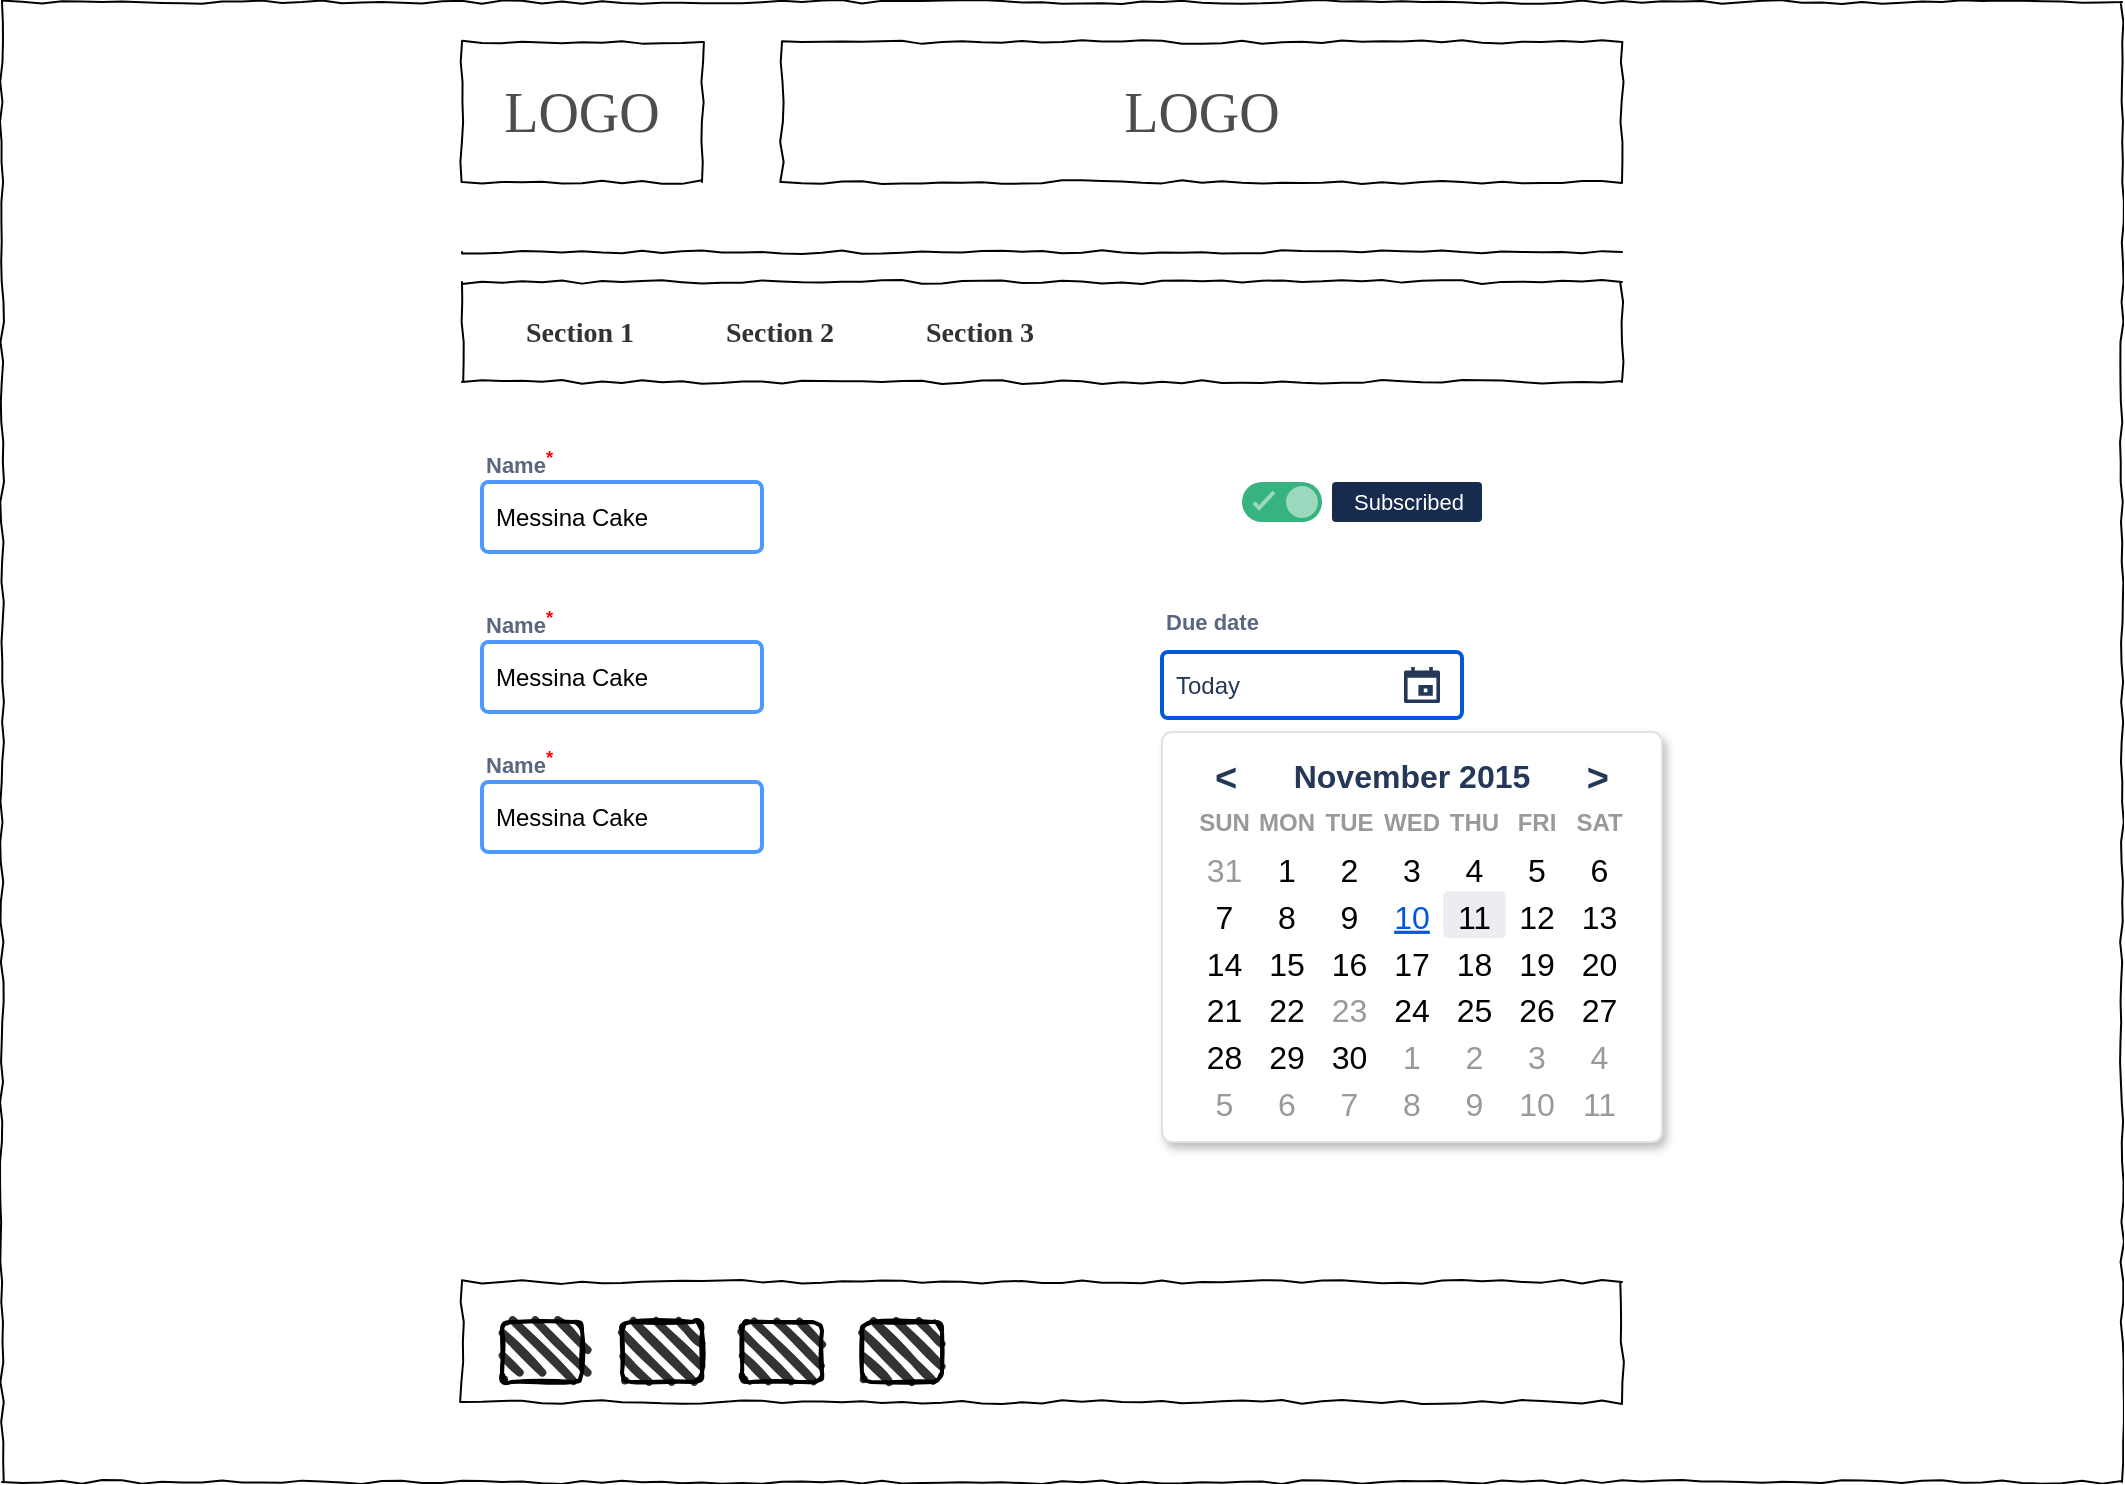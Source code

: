 <mxfile version="13.4.5" type="device"><diagram name="Page-1" id="03018318-947c-dd8e-b7a3-06fadd420f32"><mxGraphModel dx="868" dy="401" grid="1" gridSize="10" guides="1" tooltips="1" connect="1" arrows="1" fold="1" page="1" pageScale="1" pageWidth="1100" pageHeight="850" background="#ffffff" math="0" shadow="0"><root><mxCell id="0"/><mxCell id="1" parent="0"/><mxCell id="677b7b8949515195-1" value="" style="whiteSpace=wrap;html=1;rounded=0;shadow=0;labelBackgroundColor=none;strokeColor=#000000;strokeWidth=1;fillColor=none;fontFamily=Verdana;fontSize=12;fontColor=#000000;align=center;comic=1;" parent="1" vertex="1"><mxGeometry x="20" y="20" width="1060" height="740" as="geometry"/></mxCell><mxCell id="677b7b8949515195-2" value="&lt;font face=&quot;Lucida Console&quot; color=&quot;#4d4d4d&quot;&gt;LOGO&lt;/font&gt;" style="whiteSpace=wrap;html=1;rounded=0;shadow=0;labelBackgroundColor=none;strokeWidth=1;fontFamily=Verdana;fontSize=28;align=center;comic=1;" parent="1" vertex="1"><mxGeometry x="250" y="40" width="120" height="70" as="geometry"/></mxCell><mxCell id="677b7b8949515195-9" value="" style="line;strokeWidth=1;html=1;rounded=0;shadow=0;labelBackgroundColor=none;fillColor=none;fontFamily=Verdana;fontSize=14;fontColor=#000000;align=center;comic=1;" parent="1" vertex="1"><mxGeometry x="250" y="140" width="580" height="10" as="geometry"/></mxCell><mxCell id="677b7b8949515195-10" value="" style="whiteSpace=wrap;html=1;rounded=0;shadow=0;labelBackgroundColor=none;strokeWidth=1;fillColor=none;fontFamily=Verdana;fontSize=12;align=center;comic=1;" parent="1" vertex="1"><mxGeometry x="250" y="160" width="580" height="50" as="geometry"/></mxCell><mxCell id="677b7b8949515195-11" value="&lt;font color=&quot;#333333&quot;&gt;Section 1&lt;/font&gt;" style="text;html=1;points=[];align=left;verticalAlign=top;spacingTop=-4;fontSize=14;fontFamily=Lucida Console;fontStyle=1" parent="1" vertex="1"><mxGeometry x="280" y="175" width="60" height="20" as="geometry"/></mxCell><mxCell id="677b7b8949515195-12" value="&lt;font color=&quot;#333333&quot; face=&quot;Lucida Console&quot;&gt;&lt;b&gt;Section 2&lt;/b&gt;&lt;/font&gt;" style="text;html=1;points=[];align=left;verticalAlign=top;spacingTop=-4;fontSize=14;fontFamily=Verdana" parent="1" vertex="1"><mxGeometry x="380" y="175" width="70" height="20" as="geometry"/></mxCell><mxCell id="677b7b8949515195-13" value="&lt;font color=&quot;#333333&quot; face=&quot;Lucida Console&quot;&gt;&lt;b&gt;Section 3&lt;/b&gt;&lt;/font&gt;" style="text;html=1;points=[];align=left;verticalAlign=top;spacingTop=-4;fontSize=14;fontFamily=Verdana" parent="1" vertex="1"><mxGeometry x="480" y="175" width="60" height="20" as="geometry"/></mxCell><mxCell id="677b7b8949515195-15" value="&lt;div style=&quot;text-align: justify&quot;&gt;&lt;br&gt;&lt;/div&gt;" style="whiteSpace=wrap;html=1;rounded=0;shadow=0;labelBackgroundColor=none;strokeWidth=1;fillColor=none;fontFamily=Verdana;fontSize=12;align=center;verticalAlign=top;spacing=10;comic=1;" parent="1" vertex="1"><mxGeometry x="250" y="660" width="580" height="60" as="geometry"/></mxCell><mxCell id="tQHcPZWkT2qMHjkOUq4R-1" value="&lt;font face=&quot;Lucida Console&quot; color=&quot;#4d4d4d&quot;&gt;LOGO&lt;/font&gt;" style="whiteSpace=wrap;html=1;rounded=0;shadow=0;labelBackgroundColor=none;strokeWidth=1;fontFamily=Verdana;fontSize=28;align=center;comic=1;" parent="1" vertex="1"><mxGeometry x="410" y="40" width="420" height="70" as="geometry"/></mxCell><mxCell id="tQHcPZWkT2qMHjkOUq4R-10" value="" style="rounded=1;whiteSpace=wrap;html=1;strokeWidth=2;fillWeight=4;hachureGap=8;hachureAngle=45;sketch=1;labelBackgroundColor=none;fillColor=#333333;" parent="1" vertex="1"><mxGeometry x="270" y="680" width="40" height="30" as="geometry"/></mxCell><mxCell id="tQHcPZWkT2qMHjkOUq4R-11" value="" style="rounded=1;whiteSpace=wrap;html=1;strokeWidth=2;fillWeight=4;hachureGap=8;hachureAngle=45;sketch=1;labelBackgroundColor=none;fillColor=#333333;" parent="1" vertex="1"><mxGeometry x="330" y="680" width="40" height="30" as="geometry"/></mxCell><mxCell id="tQHcPZWkT2qMHjkOUq4R-13" value="" style="rounded=1;whiteSpace=wrap;html=1;strokeWidth=2;fillWeight=4;hachureGap=8;hachureAngle=45;sketch=1;labelBackgroundColor=none;fillColor=#333333;" parent="1" vertex="1"><mxGeometry x="450" y="680" width="40" height="30" as="geometry"/></mxCell><mxCell id="tQHcPZWkT2qMHjkOUq4R-14" value="" style="rounded=1;whiteSpace=wrap;html=1;strokeWidth=2;fillWeight=4;hachureGap=8;hachureAngle=45;sketch=1;labelBackgroundColor=none;fillColor=#333333;" parent="1" vertex="1"><mxGeometry x="390" y="680" width="40" height="30" as="geometry"/></mxCell><mxCell id="EK8EkZ7tELel_YDQfqjY-1" value="Name&lt;sup&gt;&lt;font color=&quot;#ff0000&quot;&gt;*&lt;/font&gt;&lt;/sup&gt;" style="fillColor=none;strokeColor=none;html=1;fontSize=11;fontStyle=0;align=left;fontColor=#596780;fontStyle=1;fontSize=11" vertex="1" parent="1"><mxGeometry x="260" y="240" width="140" height="20" as="geometry"/></mxCell><mxCell id="EK8EkZ7tELel_YDQfqjY-2" value="Messina Cake" style="rounded=1;arcSize=9;align=left;spacingLeft=5;strokeColor=#4C9AFF;html=1;strokeWidth=2;fontSize=12" vertex="1" parent="1"><mxGeometry x="260" y="260" width="140" height="35" as="geometry"/></mxCell><mxCell id="EK8EkZ7tELel_YDQfqjY-3" value="" style="fillColor=#36B37E;strokeColor=none;rounded=1;arcSize=50" vertex="1" parent="1"><mxGeometry x="640" y="260" width="40" height="20" as="geometry"/></mxCell><mxCell id="EK8EkZ7tELel_YDQfqjY-4" value="" style="shape=ellipse;strokeColor=none;fillColor=#9AD9BE" vertex="1" parent="EK8EkZ7tELel_YDQfqjY-3"><mxGeometry x="1" y="0.5" width="16" height="16" relative="1" as="geometry"><mxPoint x="-18" y="-8" as="offset"/></mxGeometry></mxCell><mxCell id="EK8EkZ7tELel_YDQfqjY-5" value="" style="html=1;shadow=0;dashed=0;shape=mxgraph.atlassian.check;strokeColor=#9AD9BE;strokeWidth=2" vertex="1" parent="EK8EkZ7tELel_YDQfqjY-3"><mxGeometry y="0.5" width="10" height="8" relative="1" as="geometry"><mxPoint x="6" y="-5" as="offset"/></mxGeometry></mxCell><mxCell id="EK8EkZ7tELel_YDQfqjY-6" value="Subscribed" style="rounded=1;arcSize=10;fillColor=#172B4D;strokeColor=none;html=1;fontSize=11;align=center;fontColor=#ffffff;fontStyle=0;fontSize=11" vertex="1" parent="1"><mxGeometry x="685" y="260" width="75" height="20" as="geometry"/></mxCell><mxCell id="EK8EkZ7tELel_YDQfqjY-7" value="Due date" style="fillColor=none;strokeColor=none;html=1;fontSize=11;fontStyle=0;align=left;fontColor=#596780;fontStyle=1;fontSize=11" vertex="1" parent="1"><mxGeometry x="600" y="320" width="240" height="20" as="geometry"/></mxCell><mxCell id="EK8EkZ7tELel_YDQfqjY-8" value="Today" style="rounded=1;arcSize=9;fillColor=#ffffff;align=left;spacingLeft=5;strokeColor=#0057D8;html=1;strokeWidth=2;fontColor=#253858;fontSize=12" vertex="1" parent="1"><mxGeometry x="600" y="345" width="150" height="33" as="geometry"/></mxCell><mxCell id="EK8EkZ7tELel_YDQfqjY-9" value="" style="shape=mxgraph.gmdl.calendar;fillColor=#253858;strokeColor=none" vertex="1" parent="EK8EkZ7tELel_YDQfqjY-8"><mxGeometry x="1" y="0.5" width="18" height="18" relative="1" as="geometry"><mxPoint x="-29" y="-9" as="offset"/></mxGeometry></mxCell><mxCell id="EK8EkZ7tELel_YDQfqjY-10" value="" style="shape=mxgraph.mockup.forms.rrect;rSize=5;strokeColor=#DFE1E5;fillColor=#ffffff;shadow=1" vertex="1" parent="1"><mxGeometry x="600" y="385" width="250" height="205" as="geometry"/></mxCell><mxCell id="EK8EkZ7tELel_YDQfqjY-11" value="November 2015" style="strokeColor=none;fillColor=none;fontColor=#253858;fontSize=16;fontStyle=1" vertex="1" parent="EK8EkZ7tELel_YDQfqjY-10"><mxGeometry x="46.875" y="9.371" width="156.25" height="23.429" as="geometry"/></mxCell><mxCell id="EK8EkZ7tELel_YDQfqjY-12" value="&lt;" style="strokeColor=none;fillColor=none;fontColor=#253858;fontSize=19;fontStyle=1;" vertex="1" parent="EK8EkZ7tELel_YDQfqjY-10"><mxGeometry x="12.5" y="9.371" width="39.062" height="23.429" as="geometry"/></mxCell><mxCell id="EK8EkZ7tELel_YDQfqjY-13" value="&gt;" style="strokeColor=none;fillColor=none;fontColor=#253858;fontSize=19;fontStyle=1;" vertex="1" parent="EK8EkZ7tELel_YDQfqjY-10"><mxGeometry x="198.438" y="9.371" width="39.062" height="23.429" as="geometry"/></mxCell><mxCell id="EK8EkZ7tELel_YDQfqjY-14" value="SUN" style="strokeColor=none;fillColor=none;fontColor=#999999;fontSize=12;fontStyle=1" vertex="1" parent="EK8EkZ7tELel_YDQfqjY-10"><mxGeometry x="15.625" y="32.8" width="31.25" height="23.429" as="geometry"/></mxCell><mxCell id="EK8EkZ7tELel_YDQfqjY-15" value="MON" style="strokeColor=none;fillColor=none;fontColor=#999999;fontSize=12;fontStyle=1" vertex="1" parent="EK8EkZ7tELel_YDQfqjY-10"><mxGeometry x="46.875" y="32.8" width="31.25" height="23.429" as="geometry"/></mxCell><mxCell id="EK8EkZ7tELel_YDQfqjY-16" value="TUE" style="strokeColor=none;fillColor=none;fontColor=#999999;fontSize=12;fontStyle=1" vertex="1" parent="EK8EkZ7tELel_YDQfqjY-10"><mxGeometry x="78.125" y="32.8" width="31.25" height="23.429" as="geometry"/></mxCell><mxCell id="EK8EkZ7tELel_YDQfqjY-17" value="WED" style="strokeColor=none;fillColor=none;fontColor=#999999;fontSize=12;fontStyle=1" vertex="1" parent="EK8EkZ7tELel_YDQfqjY-10"><mxGeometry x="109.375" y="32.8" width="31.25" height="23.429" as="geometry"/></mxCell><mxCell id="EK8EkZ7tELel_YDQfqjY-18" value="THU" style="strokeColor=none;fillColor=none;fontColor=#999999;fontSize=12;fontStyle=1" vertex="1" parent="EK8EkZ7tELel_YDQfqjY-10"><mxGeometry x="140.625" y="32.8" width="31.25" height="23.429" as="geometry"/></mxCell><mxCell id="EK8EkZ7tELel_YDQfqjY-19" value="FRI" style="strokeColor=none;fillColor=none;fontColor=#999999;fontSize=12;fontStyle=1" vertex="1" parent="EK8EkZ7tELel_YDQfqjY-10"><mxGeometry x="171.875" y="32.8" width="31.25" height="23.429" as="geometry"/></mxCell><mxCell id="EK8EkZ7tELel_YDQfqjY-20" value="SAT" style="strokeColor=none;fillColor=none;fontColor=#999999;fontSize=12;fontStyle=1" vertex="1" parent="EK8EkZ7tELel_YDQfqjY-10"><mxGeometry x="203.125" y="32.8" width="31.25" height="23.429" as="geometry"/></mxCell><mxCell id="EK8EkZ7tELel_YDQfqjY-21" value="31" style="strokeColor=none;fillColor=none;fontColor=#999999;fontSize=16" vertex="1" parent="EK8EkZ7tELel_YDQfqjY-10"><mxGeometry x="15.625" y="56.229" width="31.25" height="23.429" as="geometry"/></mxCell><mxCell id="EK8EkZ7tELel_YDQfqjY-22" value="1" style="strokeColor=none;fillColor=none;fontColor=#000000;fontSize=16" vertex="1" parent="EK8EkZ7tELel_YDQfqjY-10"><mxGeometry x="46.875" y="56.229" width="31.25" height="23.429" as="geometry"/></mxCell><mxCell id="EK8EkZ7tELel_YDQfqjY-23" value="2" style="strokeColor=none;fillColor=none;fontColor=#000000;fontSize=16" vertex="1" parent="EK8EkZ7tELel_YDQfqjY-10"><mxGeometry x="78.125" y="56.229" width="31.25" height="23.429" as="geometry"/></mxCell><mxCell id="EK8EkZ7tELel_YDQfqjY-24" value="3" style="strokeColor=none;fillColor=none;fontColor=#000000;fontSize=16" vertex="1" parent="EK8EkZ7tELel_YDQfqjY-10"><mxGeometry x="109.375" y="56.229" width="31.25" height="23.429" as="geometry"/></mxCell><mxCell id="EK8EkZ7tELel_YDQfqjY-25" value="4" style="strokeColor=none;fillColor=none;fontColor=#000000;fontSize=16" vertex="1" parent="EK8EkZ7tELel_YDQfqjY-10"><mxGeometry x="140.625" y="56.229" width="31.25" height="23.429" as="geometry"/></mxCell><mxCell id="EK8EkZ7tELel_YDQfqjY-26" value="5" style="strokeColor=none;fillColor=none;fontColor=#000000;fontSize=16" vertex="1" parent="EK8EkZ7tELel_YDQfqjY-10"><mxGeometry x="171.875" y="56.229" width="31.25" height="23.429" as="geometry"/></mxCell><mxCell id="EK8EkZ7tELel_YDQfqjY-27" value="6" style="strokeColor=none;fillColor=none;fontColor=#000000;fontSize=16" vertex="1" parent="EK8EkZ7tELel_YDQfqjY-10"><mxGeometry x="203.125" y="56.229" width="31.25" height="23.429" as="geometry"/></mxCell><mxCell id="EK8EkZ7tELel_YDQfqjY-28" value="7" style="strokeColor=none;fillColor=none;fontColor=#000000;fontSize=16" vertex="1" parent="EK8EkZ7tELel_YDQfqjY-10"><mxGeometry x="15.625" y="79.657" width="31.25" height="23.429" as="geometry"/></mxCell><mxCell id="EK8EkZ7tELel_YDQfqjY-29" value="8" style="strokeColor=none;fillColor=none;fontColor=#000000;fontSize=16" vertex="1" parent="EK8EkZ7tELel_YDQfqjY-10"><mxGeometry x="46.875" y="79.657" width="31.25" height="23.429" as="geometry"/></mxCell><mxCell id="EK8EkZ7tELel_YDQfqjY-30" value="9" style="strokeColor=none;fillColor=none;fontColor=#000000;fontSize=16" vertex="1" parent="EK8EkZ7tELel_YDQfqjY-10"><mxGeometry x="78.125" y="79.657" width="31.25" height="23.429" as="geometry"/></mxCell><mxCell id="EK8EkZ7tELel_YDQfqjY-31" value="10" style="strokeColor=none;fillColor=none;fontColor=#0057D8;fontSize=16;fontStyle=4" vertex="1" parent="EK8EkZ7tELel_YDQfqjY-10"><mxGeometry x="109.375" y="79.657" width="31.25" height="23.429" as="geometry"/></mxCell><mxCell id="EK8EkZ7tELel_YDQfqjY-32" value="11" style="strokeColor=none;fillColor=#ECEDF0;fontColor=#000000;fontSize=16;rounded=1;arcSize=10" vertex="1" parent="EK8EkZ7tELel_YDQfqjY-10"><mxGeometry x="140.625" y="79.657" width="31.25" height="23.429" as="geometry"/></mxCell><mxCell id="EK8EkZ7tELel_YDQfqjY-33" value="12" style="strokeColor=none;fillColor=none;fontColor=#000000;fontSize=16" vertex="1" parent="EK8EkZ7tELel_YDQfqjY-10"><mxGeometry x="171.875" y="79.657" width="31.25" height="23.429" as="geometry"/></mxCell><mxCell id="EK8EkZ7tELel_YDQfqjY-34" value="13" style="strokeColor=none;fillColor=none;fontColor=#000000;fontSize=16" vertex="1" parent="EK8EkZ7tELel_YDQfqjY-10"><mxGeometry x="203.125" y="79.657" width="31.25" height="23.429" as="geometry"/></mxCell><mxCell id="EK8EkZ7tELel_YDQfqjY-35" value="14" style="strokeColor=none;fillColor=none;fontColor=#000000;fontSize=16" vertex="1" parent="EK8EkZ7tELel_YDQfqjY-10"><mxGeometry x="15.625" y="103.086" width="31.25" height="23.429" as="geometry"/></mxCell><mxCell id="EK8EkZ7tELel_YDQfqjY-36" value="15" style="strokeColor=none;fillColor=none;fontColor=#000000;fontSize=16" vertex="1" parent="EK8EkZ7tELel_YDQfqjY-10"><mxGeometry x="46.875" y="103.086" width="31.25" height="23.429" as="geometry"/></mxCell><mxCell id="EK8EkZ7tELel_YDQfqjY-37" value="16" style="strokeColor=none;fillColor=none;fontColor=#000000;fontSize=16" vertex="1" parent="EK8EkZ7tELel_YDQfqjY-10"><mxGeometry x="78.125" y="103.086" width="31.25" height="23.429" as="geometry"/></mxCell><mxCell id="EK8EkZ7tELel_YDQfqjY-38" value="17" style="strokeColor=none;fillColor=none;fontColor=#000000;fontSize=16" vertex="1" parent="EK8EkZ7tELel_YDQfqjY-10"><mxGeometry x="109.375" y="103.086" width="31.25" height="23.429" as="geometry"/></mxCell><mxCell id="EK8EkZ7tELel_YDQfqjY-39" value="18" style="strokeColor=none;fillColor=none;fontColor=#000000;fontSize=16" vertex="1" parent="EK8EkZ7tELel_YDQfqjY-10"><mxGeometry x="140.625" y="103.086" width="31.25" height="23.429" as="geometry"/></mxCell><mxCell id="EK8EkZ7tELel_YDQfqjY-40" value="19" style="strokeColor=none;fillColor=none;fontColor=#000000;fontSize=16" vertex="1" parent="EK8EkZ7tELel_YDQfqjY-10"><mxGeometry x="171.875" y="103.086" width="31.25" height="23.429" as="geometry"/></mxCell><mxCell id="EK8EkZ7tELel_YDQfqjY-41" value="20" style="strokeColor=none;fillColor=none;fontColor=#000000;fontSize=16" vertex="1" parent="EK8EkZ7tELel_YDQfqjY-10"><mxGeometry x="203.125" y="103.086" width="31.25" height="23.429" as="geometry"/></mxCell><mxCell id="EK8EkZ7tELel_YDQfqjY-42" value="21" style="strokeColor=none;fillColor=none;fontColor=#000000;fontSize=16" vertex="1" parent="EK8EkZ7tELel_YDQfqjY-10"><mxGeometry x="15.625" y="126.514" width="31.25" height="23.429" as="geometry"/></mxCell><mxCell id="EK8EkZ7tELel_YDQfqjY-43" value="22" style="strokeColor=none;fillColor=none;fontColor=#000000;fontSize=16" vertex="1" parent="EK8EkZ7tELel_YDQfqjY-10"><mxGeometry x="46.875" y="126.514" width="31.25" height="23.429" as="geometry"/></mxCell><mxCell id="EK8EkZ7tELel_YDQfqjY-44" value="23" style="strokeColor=none;fillColor=none;fontColor=#999999;fontSize=16" vertex="1" parent="EK8EkZ7tELel_YDQfqjY-10"><mxGeometry x="78.125" y="126.514" width="31.25" height="23.429" as="geometry"/></mxCell><mxCell id="EK8EkZ7tELel_YDQfqjY-45" value="24" style="strokeColor=none;fillColor=none;fontColor=#000000;fontSize=16" vertex="1" parent="EK8EkZ7tELel_YDQfqjY-10"><mxGeometry x="109.375" y="126.514" width="31.25" height="23.429" as="geometry"/></mxCell><mxCell id="EK8EkZ7tELel_YDQfqjY-46" value="25" style="strokeColor=none;fillColor=none;fontColor=#000000;fontSize=16" vertex="1" parent="EK8EkZ7tELel_YDQfqjY-10"><mxGeometry x="140.625" y="126.514" width="31.25" height="23.429" as="geometry"/></mxCell><mxCell id="EK8EkZ7tELel_YDQfqjY-47" value="26" style="strokeColor=none;fillColor=none;fontColor=#000000;fontSize=16" vertex="1" parent="EK8EkZ7tELel_YDQfqjY-10"><mxGeometry x="171.875" y="126.514" width="31.25" height="23.429" as="geometry"/></mxCell><mxCell id="EK8EkZ7tELel_YDQfqjY-48" value="27" style="strokeColor=none;fillColor=none;fontColor=#000000;fontSize=16" vertex="1" parent="EK8EkZ7tELel_YDQfqjY-10"><mxGeometry x="203.125" y="126.514" width="31.25" height="23.429" as="geometry"/></mxCell><mxCell id="EK8EkZ7tELel_YDQfqjY-49" value="28" style="strokeColor=none;fillColor=none;fontColor=#000000;fontSize=16" vertex="1" parent="EK8EkZ7tELel_YDQfqjY-10"><mxGeometry x="15.625" y="149.943" width="31.25" height="23.429" as="geometry"/></mxCell><mxCell id="EK8EkZ7tELel_YDQfqjY-50" value="29" style="strokeColor=none;fillColor=none;fontColor=#000000;fontSize=16" vertex="1" parent="EK8EkZ7tELel_YDQfqjY-10"><mxGeometry x="46.875" y="149.943" width="31.25" height="23.429" as="geometry"/></mxCell><mxCell id="EK8EkZ7tELel_YDQfqjY-51" value="30" style="strokeColor=none;fillColor=none;fontColor=#000000;fontSize=16" vertex="1" parent="EK8EkZ7tELel_YDQfqjY-10"><mxGeometry x="78.125" y="149.943" width="31.25" height="23.429" as="geometry"/></mxCell><mxCell id="EK8EkZ7tELel_YDQfqjY-52" value="1" style="strokeColor=none;fillColor=none;fontColor=#999999;fontSize=16" vertex="1" parent="EK8EkZ7tELel_YDQfqjY-10"><mxGeometry x="109.375" y="149.943" width="31.25" height="23.429" as="geometry"/></mxCell><mxCell id="EK8EkZ7tELel_YDQfqjY-53" value="2" style="strokeColor=none;fillColor=none;fontColor=#999999;fontSize=16" vertex="1" parent="EK8EkZ7tELel_YDQfqjY-10"><mxGeometry x="140.625" y="149.943" width="31.25" height="23.429" as="geometry"/></mxCell><mxCell id="EK8EkZ7tELel_YDQfqjY-54" value="3" style="strokeColor=none;fillColor=none;fontColor=#999999;fontSize=16" vertex="1" parent="EK8EkZ7tELel_YDQfqjY-10"><mxGeometry x="171.875" y="149.943" width="31.25" height="23.429" as="geometry"/></mxCell><mxCell id="EK8EkZ7tELel_YDQfqjY-55" value="4" style="strokeColor=none;fillColor=none;fontColor=#999999;fontSize=16" vertex="1" parent="EK8EkZ7tELel_YDQfqjY-10"><mxGeometry x="203.125" y="149.943" width="31.25" height="23.429" as="geometry"/></mxCell><mxCell id="EK8EkZ7tELel_YDQfqjY-56" value="5" style="strokeColor=none;fillColor=none;fontColor=#999999;fontSize=16" vertex="1" parent="EK8EkZ7tELel_YDQfqjY-10"><mxGeometry x="15.625" y="173.371" width="31.25" height="23.429" as="geometry"/></mxCell><mxCell id="EK8EkZ7tELel_YDQfqjY-57" value="6" style="strokeColor=none;fillColor=none;fontColor=#999999;fontSize=16" vertex="1" parent="EK8EkZ7tELel_YDQfqjY-10"><mxGeometry x="46.875" y="173.371" width="31.25" height="23.429" as="geometry"/></mxCell><mxCell id="EK8EkZ7tELel_YDQfqjY-58" value="7" style="strokeColor=none;fillColor=none;fontColor=#999999;fontSize=16" vertex="1" parent="EK8EkZ7tELel_YDQfqjY-10"><mxGeometry x="78.125" y="173.371" width="31.25" height="23.429" as="geometry"/></mxCell><mxCell id="EK8EkZ7tELel_YDQfqjY-59" value="8" style="strokeColor=none;fillColor=none;fontColor=#999999;fontSize=16" vertex="1" parent="EK8EkZ7tELel_YDQfqjY-10"><mxGeometry x="109.375" y="173.371" width="31.25" height="23.429" as="geometry"/></mxCell><mxCell id="EK8EkZ7tELel_YDQfqjY-60" value="9" style="strokeColor=none;fillColor=none;fontColor=#999999;fontSize=16" vertex="1" parent="EK8EkZ7tELel_YDQfqjY-10"><mxGeometry x="140.625" y="173.371" width="31.25" height="23.429" as="geometry"/></mxCell><mxCell id="EK8EkZ7tELel_YDQfqjY-61" value="10" style="strokeColor=none;fillColor=none;fontColor=#999999;fontSize=16" vertex="1" parent="EK8EkZ7tELel_YDQfqjY-10"><mxGeometry x="171.875" y="173.371" width="31.25" height="23.429" as="geometry"/></mxCell><mxCell id="EK8EkZ7tELel_YDQfqjY-62" value="11" style="strokeColor=none;fillColor=none;fontColor=#999999;fontSize=16" vertex="1" parent="EK8EkZ7tELel_YDQfqjY-10"><mxGeometry x="203.125" y="173.371" width="31.25" height="23.429" as="geometry"/></mxCell><mxCell id="EK8EkZ7tELel_YDQfqjY-63" value="Name&lt;sup&gt;&lt;font color=&quot;#ff0000&quot;&gt;*&lt;/font&gt;&lt;/sup&gt;" style="fillColor=none;strokeColor=none;html=1;fontSize=11;fontStyle=0;align=left;fontColor=#596780;fontStyle=1;fontSize=11" vertex="1" parent="1"><mxGeometry x="260" y="320" width="140" height="20" as="geometry"/></mxCell><mxCell id="EK8EkZ7tELel_YDQfqjY-64" value="Messina Cake" style="rounded=1;arcSize=9;align=left;spacingLeft=5;strokeColor=#4C9AFF;html=1;strokeWidth=2;fontSize=12" vertex="1" parent="1"><mxGeometry x="260" y="340" width="140" height="35" as="geometry"/></mxCell><mxCell id="EK8EkZ7tELel_YDQfqjY-65" value="Name&lt;sup&gt;&lt;font color=&quot;#ff0000&quot;&gt;*&lt;/font&gt;&lt;/sup&gt;" style="fillColor=none;strokeColor=none;html=1;fontSize=11;fontStyle=0;align=left;fontColor=#596780;fontStyle=1;fontSize=11" vertex="1" parent="1"><mxGeometry x="260" y="390" width="140" height="20" as="geometry"/></mxCell><mxCell id="EK8EkZ7tELel_YDQfqjY-66" value="Messina Cake" style="rounded=1;arcSize=9;align=left;spacingLeft=5;strokeColor=#4C9AFF;html=1;strokeWidth=2;fontSize=12" vertex="1" parent="1"><mxGeometry x="260" y="410" width="140" height="35" as="geometry"/></mxCell></root></mxGraphModel></diagram></mxfile>